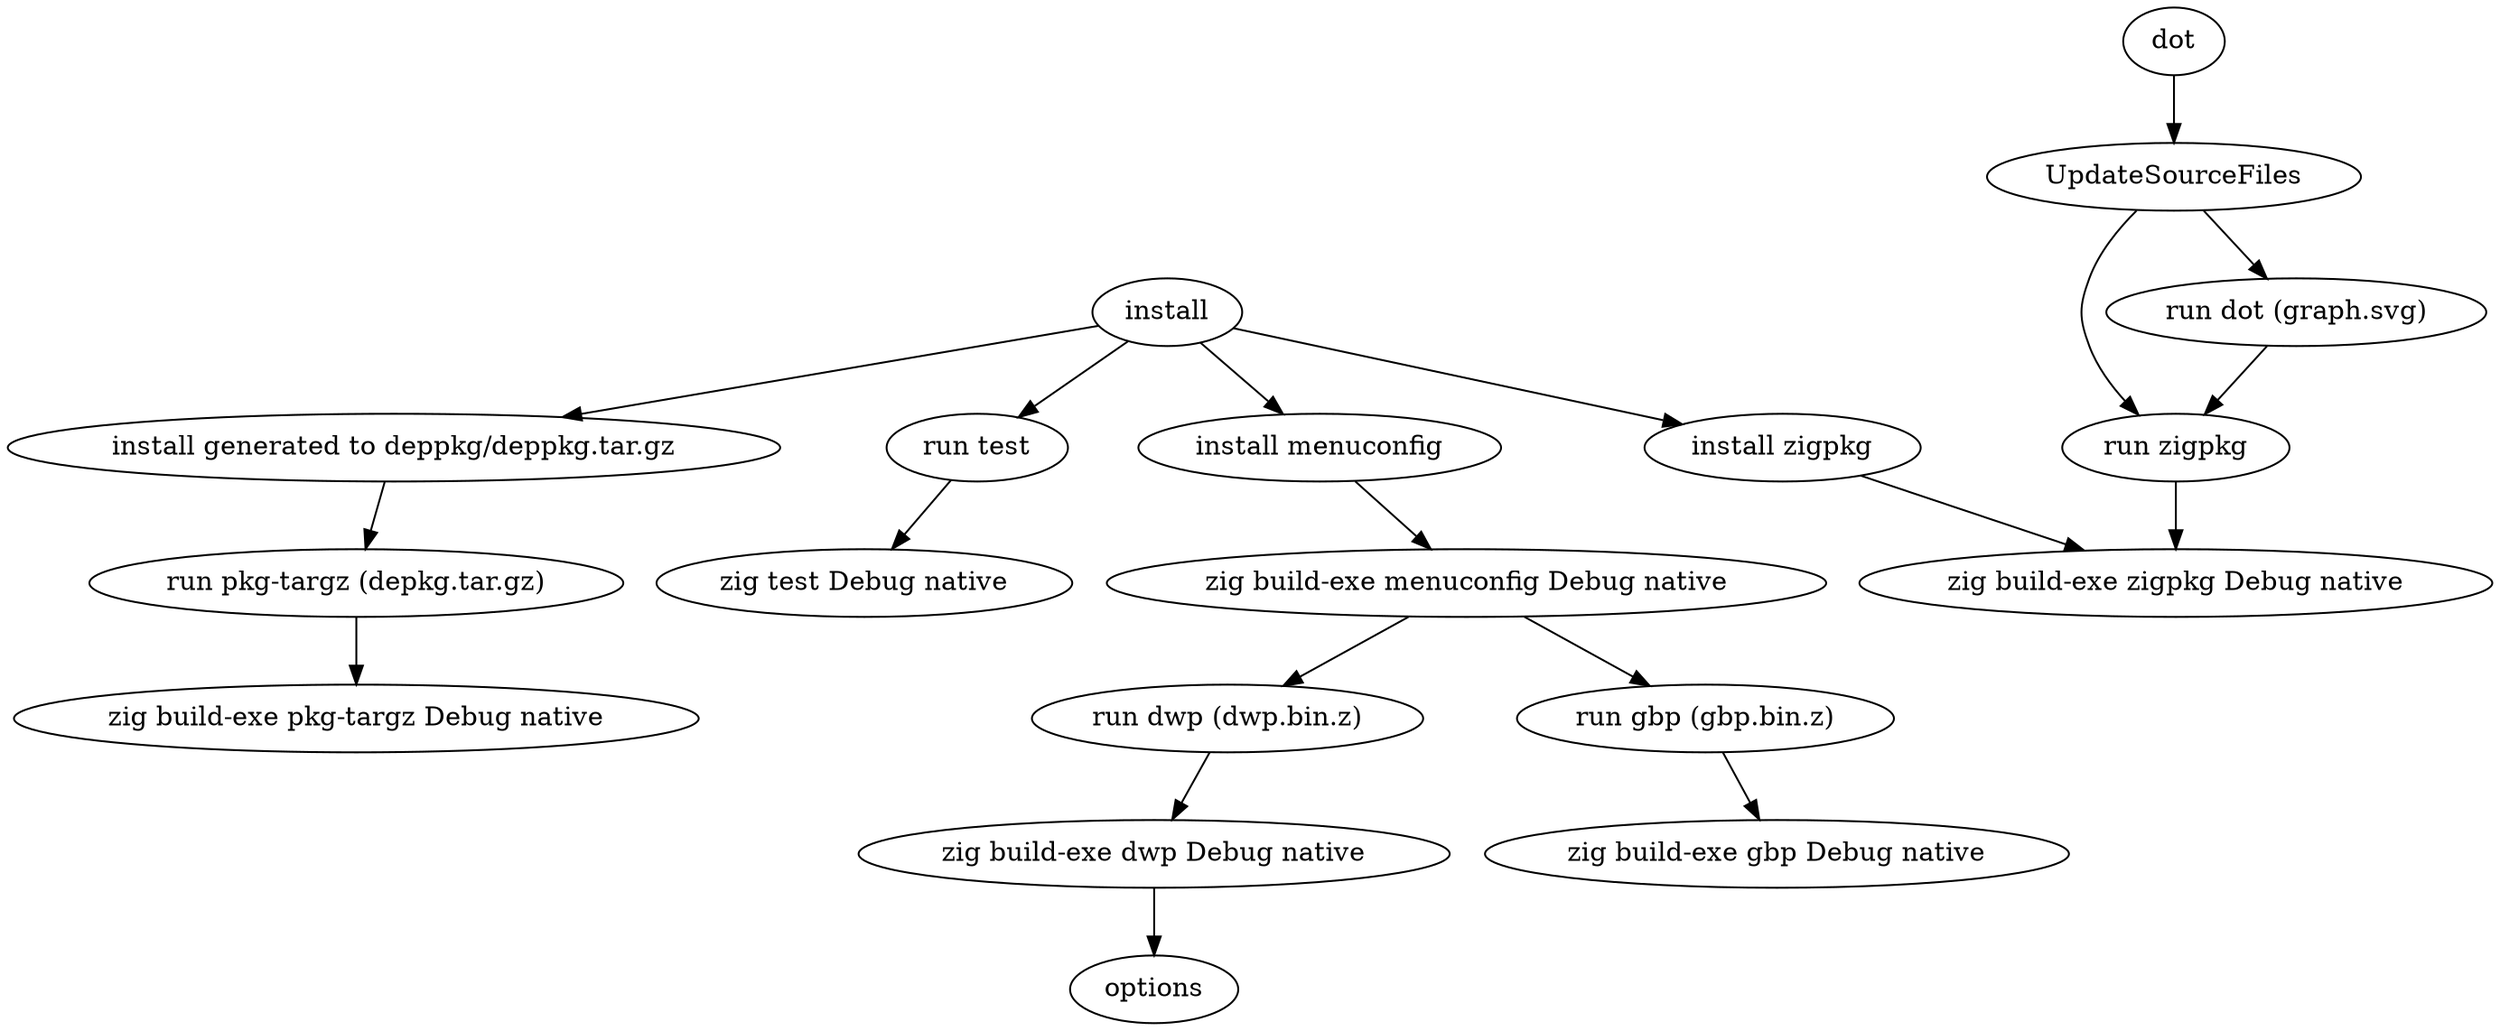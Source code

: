 digraph {
"N0" [label="install"]
"N0" -> "N1"
"N0" -> "N2"
"N0" -> "N3"
"N0" -> "N4"
"N1" [label="install menuconfig"]
"N1" -> "N5"
"N5" [label="zig build-exe menuconfig Debug native"]
"N5" -> "N6"
"N5" -> "N7"
"N6" [label="run gbp (gbp.bin.z)"]
"N6" -> "N8"
"N8" [label="zig build-exe gbp Debug native"]
"N7" [label="run dwp (dwp.bin.z)"]
"N7" -> "N9"
"N9" [label="zig build-exe dwp Debug native"]
"N9" -> "N10"
"N10" [label="options"]
"N2" [label="install generated to deppkg/deppkg.tar.gz"]
"N2" -> "N11"
"N11" [label="run pkg-targz (depkg.tar.gz)"]
"N11" -> "N12"
"N12" [label="zig build-exe pkg-targz Debug native"]
"N3" [label="install zigpkg"]
"N3" -> "N13"
"N13" [label="zig build-exe zigpkg Debug native"]
"N4" [label="run test"]
"N4" -> "N14"
"N14" [label="zig test Debug native"]
"N15" [label="dot"]
"N15" -> "N16"
"N16" [label="UpdateSourceFiles"]
"N16" -> "N17"
"N16" -> "N18"
"N17" [label="run zigpkg"]
"N17" -> "N13"
"N18" [label="run dot (graph.svg)"]
"N18" -> "N17"
}
